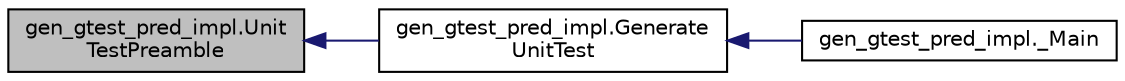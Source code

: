 digraph "gen_gtest_pred_impl.UnitTestPreamble"
{
  edge [fontname="Helvetica",fontsize="10",labelfontname="Helvetica",labelfontsize="10"];
  node [fontname="Helvetica",fontsize="10",shape=record];
  rankdir="LR";
  Node107 [label="gen_gtest_pred_impl.Unit\lTestPreamble",height=0.2,width=0.4,color="black", fillcolor="grey75", style="filled", fontcolor="black"];
  Node107 -> Node108 [dir="back",color="midnightblue",fontsize="10",style="solid",fontname="Helvetica"];
  Node108 [label="gen_gtest_pred_impl.Generate\lUnitTest",height=0.2,width=0.4,color="black", fillcolor="white", style="filled",URL="$d0/db7/namespacegen__gtest__pred__impl.html#acbd42b5b7fb7ddbb06a4dd58fc37e9ed"];
  Node108 -> Node109 [dir="back",color="midnightblue",fontsize="10",style="solid",fontname="Helvetica"];
  Node109 [label="gen_gtest_pred_impl._Main",height=0.2,width=0.4,color="black", fillcolor="white", style="filled",URL="$d0/db7/namespacegen__gtest__pred__impl.html#a50dd74615a1507ce657c8fa24d7c161e"];
}

